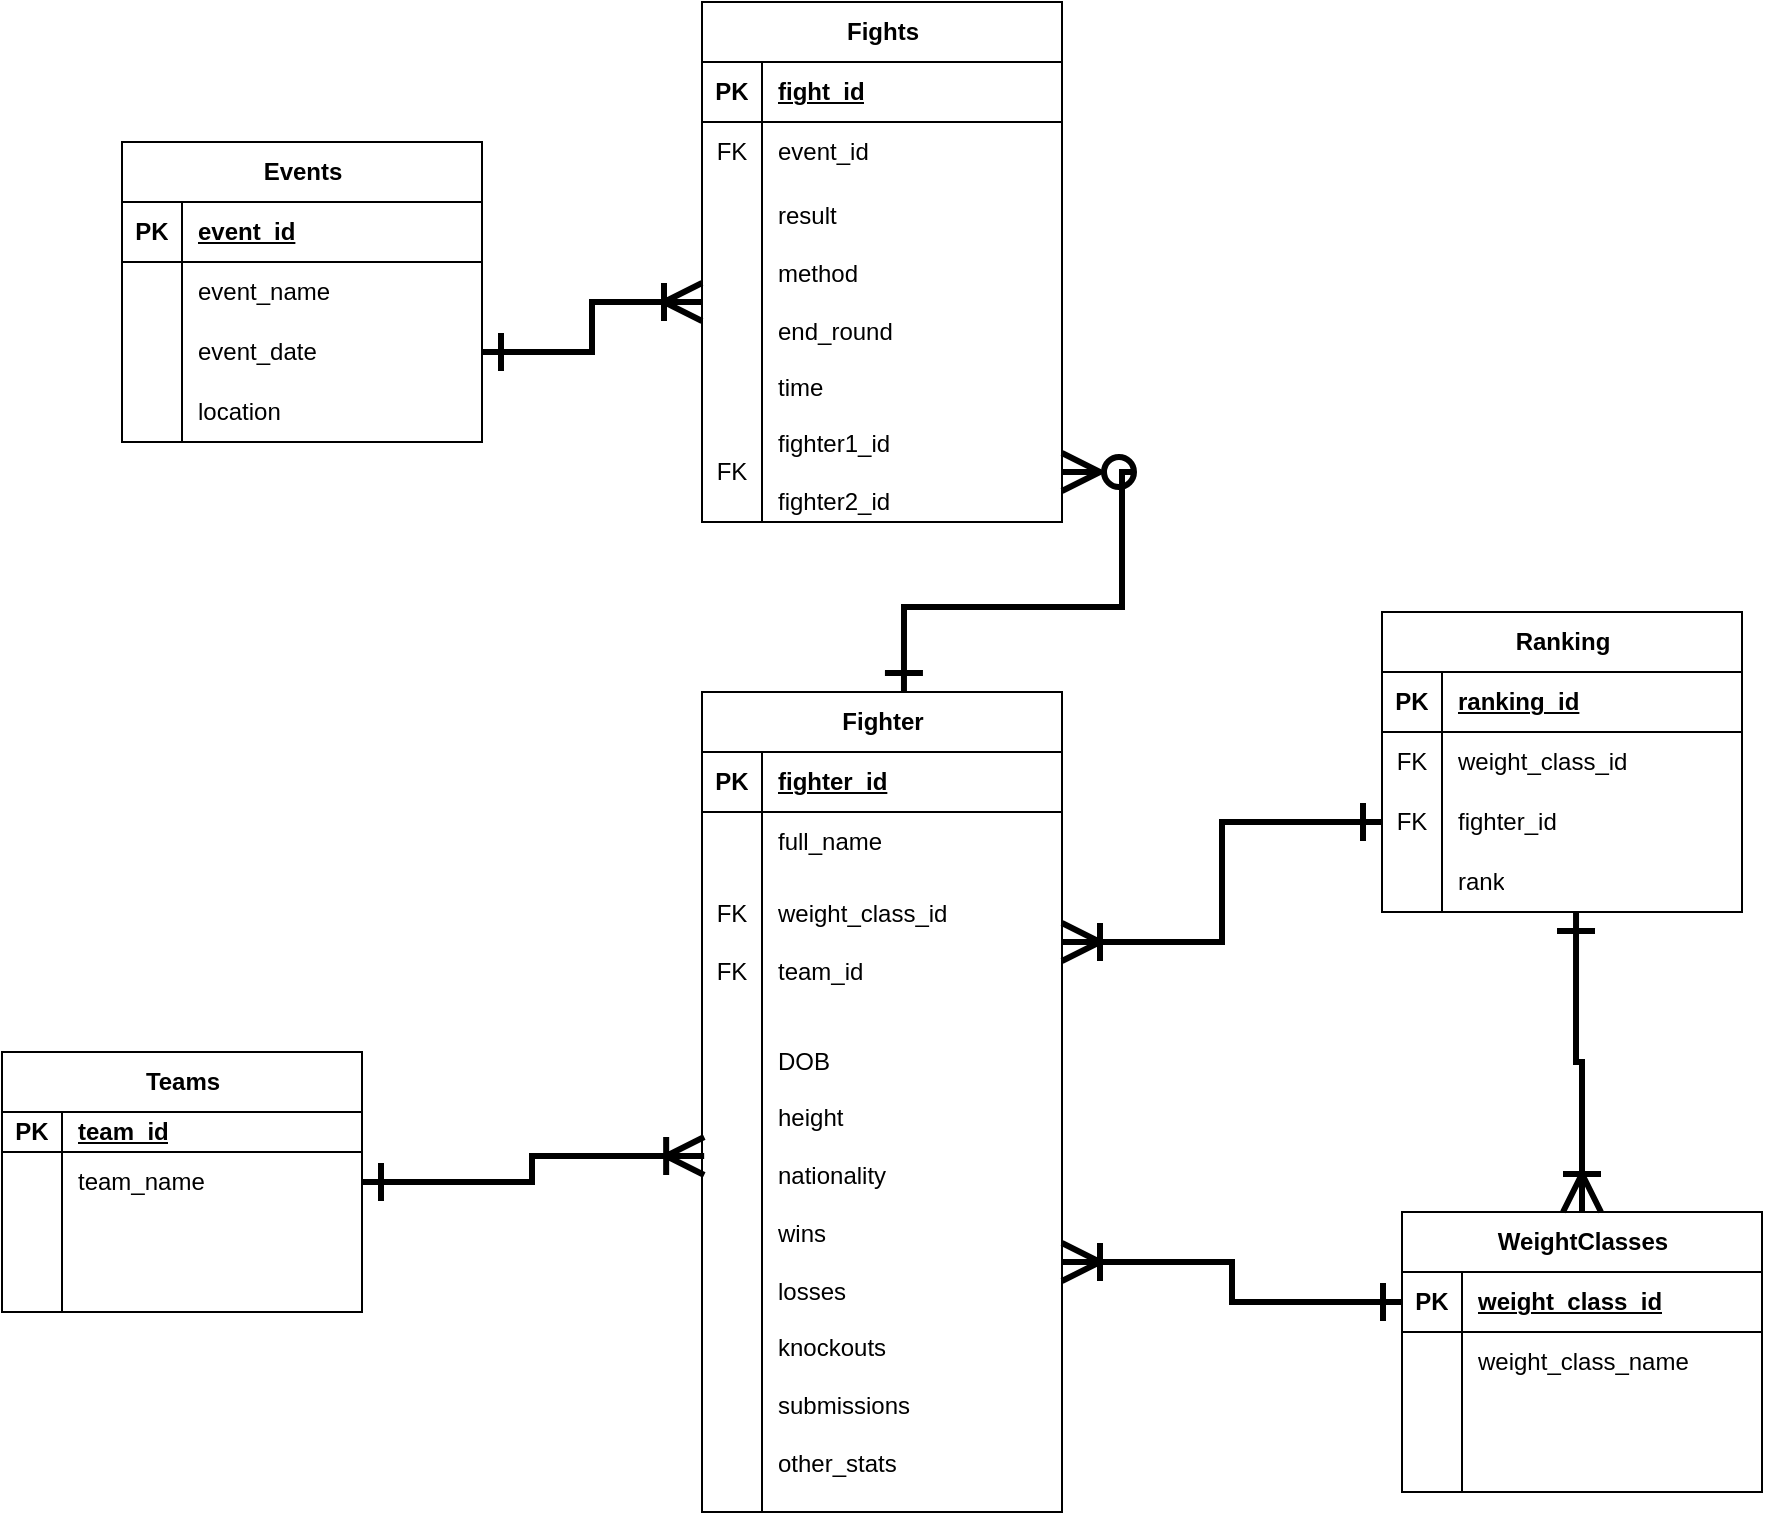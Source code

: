 <mxfile version="21.6.8" type="device">
  <diagram name="Page-1" id="QhLzToUmeoW8sKK9eXe5">
    <mxGraphModel dx="2276" dy="2014" grid="1" gridSize="5" guides="1" tooltips="1" connect="1" arrows="1" fold="1" page="1" pageScale="1" pageWidth="827" pageHeight="1169" math="0" shadow="0">
      <root>
        <mxCell id="0" />
        <mxCell id="1" parent="0" />
        <mxCell id="Fpl5_LGQsiG1ut-LcrYJ-2" value="Teams" style="shape=table;startSize=30;container=1;collapsible=1;childLayout=tableLayout;fixedRows=1;rowLines=0;fontStyle=1;align=center;resizeLast=1;html=1;" vertex="1" parent="1">
          <mxGeometry x="-260" y="850" width="180" height="130" as="geometry" />
        </mxCell>
        <mxCell id="Fpl5_LGQsiG1ut-LcrYJ-3" value="" style="shape=tableRow;horizontal=0;startSize=0;swimlaneHead=0;swimlaneBody=0;fillColor=none;collapsible=0;dropTarget=0;points=[[0,0.5],[1,0.5]];portConstraint=eastwest;top=0;left=0;right=0;bottom=1;" vertex="1" parent="Fpl5_LGQsiG1ut-LcrYJ-2">
          <mxGeometry y="30" width="180" height="20" as="geometry" />
        </mxCell>
        <mxCell id="Fpl5_LGQsiG1ut-LcrYJ-4" value="PK" style="shape=partialRectangle;connectable=0;fillColor=none;top=0;left=0;bottom=0;right=0;fontStyle=1;overflow=hidden;whiteSpace=wrap;html=1;" vertex="1" parent="Fpl5_LGQsiG1ut-LcrYJ-3">
          <mxGeometry width="30" height="20" as="geometry">
            <mxRectangle width="30" height="20" as="alternateBounds" />
          </mxGeometry>
        </mxCell>
        <mxCell id="Fpl5_LGQsiG1ut-LcrYJ-5" value="team_id" style="shape=partialRectangle;connectable=0;fillColor=none;top=0;left=0;bottom=0;right=0;align=left;spacingLeft=6;fontStyle=5;overflow=hidden;whiteSpace=wrap;html=1;" vertex="1" parent="Fpl5_LGQsiG1ut-LcrYJ-3">
          <mxGeometry x="30" width="150" height="20" as="geometry">
            <mxRectangle width="150" height="20" as="alternateBounds" />
          </mxGeometry>
        </mxCell>
        <mxCell id="Fpl5_LGQsiG1ut-LcrYJ-6" value="" style="shape=tableRow;horizontal=0;startSize=0;swimlaneHead=0;swimlaneBody=0;fillColor=none;collapsible=0;dropTarget=0;points=[[0,0.5],[1,0.5]];portConstraint=eastwest;top=0;left=0;right=0;bottom=0;" vertex="1" parent="Fpl5_LGQsiG1ut-LcrYJ-2">
          <mxGeometry y="50" width="180" height="30" as="geometry" />
        </mxCell>
        <mxCell id="Fpl5_LGQsiG1ut-LcrYJ-7" value="" style="shape=partialRectangle;connectable=0;fillColor=none;top=0;left=0;bottom=0;right=0;editable=1;overflow=hidden;whiteSpace=wrap;html=1;" vertex="1" parent="Fpl5_LGQsiG1ut-LcrYJ-6">
          <mxGeometry width="30" height="30" as="geometry">
            <mxRectangle width="30" height="30" as="alternateBounds" />
          </mxGeometry>
        </mxCell>
        <mxCell id="Fpl5_LGQsiG1ut-LcrYJ-8" value="team_name" style="shape=partialRectangle;connectable=0;fillColor=none;top=0;left=0;bottom=0;right=0;align=left;spacingLeft=6;overflow=hidden;whiteSpace=wrap;html=1;" vertex="1" parent="Fpl5_LGQsiG1ut-LcrYJ-6">
          <mxGeometry x="30" width="150" height="30" as="geometry">
            <mxRectangle width="150" height="30" as="alternateBounds" />
          </mxGeometry>
        </mxCell>
        <mxCell id="Fpl5_LGQsiG1ut-LcrYJ-9" value="" style="shape=tableRow;horizontal=0;startSize=0;swimlaneHead=0;swimlaneBody=0;fillColor=none;collapsible=0;dropTarget=0;points=[[0,0.5],[1,0.5]];portConstraint=eastwest;top=0;left=0;right=0;bottom=0;" vertex="1" parent="Fpl5_LGQsiG1ut-LcrYJ-2">
          <mxGeometry y="80" width="180" height="30" as="geometry" />
        </mxCell>
        <mxCell id="Fpl5_LGQsiG1ut-LcrYJ-10" value="" style="shape=partialRectangle;connectable=0;fillColor=none;top=0;left=0;bottom=0;right=0;editable=1;overflow=hidden;whiteSpace=wrap;html=1;" vertex="1" parent="Fpl5_LGQsiG1ut-LcrYJ-9">
          <mxGeometry width="30" height="30" as="geometry">
            <mxRectangle width="30" height="30" as="alternateBounds" />
          </mxGeometry>
        </mxCell>
        <mxCell id="Fpl5_LGQsiG1ut-LcrYJ-11" value="" style="shape=partialRectangle;connectable=0;fillColor=none;top=0;left=0;bottom=0;right=0;align=left;spacingLeft=6;overflow=hidden;whiteSpace=wrap;html=1;" vertex="1" parent="Fpl5_LGQsiG1ut-LcrYJ-9">
          <mxGeometry x="30" width="150" height="30" as="geometry">
            <mxRectangle width="150" height="30" as="alternateBounds" />
          </mxGeometry>
        </mxCell>
        <mxCell id="Fpl5_LGQsiG1ut-LcrYJ-12" value="" style="shape=tableRow;horizontal=0;startSize=0;swimlaneHead=0;swimlaneBody=0;fillColor=none;collapsible=0;dropTarget=0;points=[[0,0.5],[1,0.5]];portConstraint=eastwest;top=0;left=0;right=0;bottom=0;" vertex="1" parent="Fpl5_LGQsiG1ut-LcrYJ-2">
          <mxGeometry y="110" width="180" height="20" as="geometry" />
        </mxCell>
        <mxCell id="Fpl5_LGQsiG1ut-LcrYJ-13" value="" style="shape=partialRectangle;connectable=0;fillColor=none;top=0;left=0;bottom=0;right=0;editable=1;overflow=hidden;whiteSpace=wrap;html=1;" vertex="1" parent="Fpl5_LGQsiG1ut-LcrYJ-12">
          <mxGeometry width="30" height="20" as="geometry">
            <mxRectangle width="30" height="20" as="alternateBounds" />
          </mxGeometry>
        </mxCell>
        <mxCell id="Fpl5_LGQsiG1ut-LcrYJ-14" value="" style="shape=partialRectangle;connectable=0;fillColor=none;top=0;left=0;bottom=0;right=0;align=left;spacingLeft=6;overflow=hidden;whiteSpace=wrap;html=1;" vertex="1" parent="Fpl5_LGQsiG1ut-LcrYJ-12">
          <mxGeometry x="30" width="150" height="20" as="geometry">
            <mxRectangle width="150" height="20" as="alternateBounds" />
          </mxGeometry>
        </mxCell>
        <mxCell id="Fpl5_LGQsiG1ut-LcrYJ-15" value="WeightClasses" style="shape=table;startSize=30;container=1;collapsible=1;childLayout=tableLayout;fixedRows=1;rowLines=0;fontStyle=1;align=center;resizeLast=1;html=1;" vertex="1" parent="1">
          <mxGeometry x="440" y="930" width="180" height="140" as="geometry" />
        </mxCell>
        <mxCell id="Fpl5_LGQsiG1ut-LcrYJ-16" value="" style="shape=tableRow;horizontal=0;startSize=0;swimlaneHead=0;swimlaneBody=0;fillColor=none;collapsible=0;dropTarget=0;points=[[0,0.5],[1,0.5]];portConstraint=eastwest;top=0;left=0;right=0;bottom=1;" vertex="1" parent="Fpl5_LGQsiG1ut-LcrYJ-15">
          <mxGeometry y="30" width="180" height="30" as="geometry" />
        </mxCell>
        <mxCell id="Fpl5_LGQsiG1ut-LcrYJ-17" value="PK" style="shape=partialRectangle;connectable=0;fillColor=none;top=0;left=0;bottom=0;right=0;fontStyle=1;overflow=hidden;whiteSpace=wrap;html=1;" vertex="1" parent="Fpl5_LGQsiG1ut-LcrYJ-16">
          <mxGeometry width="30" height="30" as="geometry">
            <mxRectangle width="30" height="30" as="alternateBounds" />
          </mxGeometry>
        </mxCell>
        <mxCell id="Fpl5_LGQsiG1ut-LcrYJ-18" value="weight_class_id" style="shape=partialRectangle;connectable=0;fillColor=none;top=0;left=0;bottom=0;right=0;align=left;spacingLeft=6;fontStyle=5;overflow=hidden;whiteSpace=wrap;html=1;" vertex="1" parent="Fpl5_LGQsiG1ut-LcrYJ-16">
          <mxGeometry x="30" width="150" height="30" as="geometry">
            <mxRectangle width="150" height="30" as="alternateBounds" />
          </mxGeometry>
        </mxCell>
        <mxCell id="Fpl5_LGQsiG1ut-LcrYJ-19" value="" style="shape=tableRow;horizontal=0;startSize=0;swimlaneHead=0;swimlaneBody=0;fillColor=none;collapsible=0;dropTarget=0;points=[[0,0.5],[1,0.5]];portConstraint=eastwest;top=0;left=0;right=0;bottom=0;" vertex="1" parent="Fpl5_LGQsiG1ut-LcrYJ-15">
          <mxGeometry y="60" width="180" height="30" as="geometry" />
        </mxCell>
        <mxCell id="Fpl5_LGQsiG1ut-LcrYJ-20" value="" style="shape=partialRectangle;connectable=0;fillColor=none;top=0;left=0;bottom=0;right=0;editable=1;overflow=hidden;whiteSpace=wrap;html=1;" vertex="1" parent="Fpl5_LGQsiG1ut-LcrYJ-19">
          <mxGeometry width="30" height="30" as="geometry">
            <mxRectangle width="30" height="30" as="alternateBounds" />
          </mxGeometry>
        </mxCell>
        <mxCell id="Fpl5_LGQsiG1ut-LcrYJ-21" value="weight_class_name" style="shape=partialRectangle;connectable=0;fillColor=none;top=0;left=0;bottom=0;right=0;align=left;spacingLeft=6;overflow=hidden;whiteSpace=wrap;html=1;" vertex="1" parent="Fpl5_LGQsiG1ut-LcrYJ-19">
          <mxGeometry x="30" width="150" height="30" as="geometry">
            <mxRectangle width="150" height="30" as="alternateBounds" />
          </mxGeometry>
        </mxCell>
        <mxCell id="Fpl5_LGQsiG1ut-LcrYJ-22" value="" style="shape=tableRow;horizontal=0;startSize=0;swimlaneHead=0;swimlaneBody=0;fillColor=none;collapsible=0;dropTarget=0;points=[[0,0.5],[1,0.5]];portConstraint=eastwest;top=0;left=0;right=0;bottom=0;" vertex="1" parent="Fpl5_LGQsiG1ut-LcrYJ-15">
          <mxGeometry y="90" width="180" height="30" as="geometry" />
        </mxCell>
        <mxCell id="Fpl5_LGQsiG1ut-LcrYJ-23" value="" style="shape=partialRectangle;connectable=0;fillColor=none;top=0;left=0;bottom=0;right=0;editable=1;overflow=hidden;whiteSpace=wrap;html=1;" vertex="1" parent="Fpl5_LGQsiG1ut-LcrYJ-22">
          <mxGeometry width="30" height="30" as="geometry">
            <mxRectangle width="30" height="30" as="alternateBounds" />
          </mxGeometry>
        </mxCell>
        <mxCell id="Fpl5_LGQsiG1ut-LcrYJ-24" value="" style="shape=partialRectangle;connectable=0;fillColor=none;top=0;left=0;bottom=0;right=0;align=left;spacingLeft=6;overflow=hidden;whiteSpace=wrap;html=1;" vertex="1" parent="Fpl5_LGQsiG1ut-LcrYJ-22">
          <mxGeometry x="30" width="150" height="30" as="geometry">
            <mxRectangle width="150" height="30" as="alternateBounds" />
          </mxGeometry>
        </mxCell>
        <mxCell id="Fpl5_LGQsiG1ut-LcrYJ-25" value="" style="shape=tableRow;horizontal=0;startSize=0;swimlaneHead=0;swimlaneBody=0;fillColor=none;collapsible=0;dropTarget=0;points=[[0,0.5],[1,0.5]];portConstraint=eastwest;top=0;left=0;right=0;bottom=0;" vertex="1" parent="Fpl5_LGQsiG1ut-LcrYJ-15">
          <mxGeometry y="120" width="180" height="20" as="geometry" />
        </mxCell>
        <mxCell id="Fpl5_LGQsiG1ut-LcrYJ-26" value="" style="shape=partialRectangle;connectable=0;fillColor=none;top=0;left=0;bottom=0;right=0;editable=1;overflow=hidden;whiteSpace=wrap;html=1;" vertex="1" parent="Fpl5_LGQsiG1ut-LcrYJ-25">
          <mxGeometry width="30" height="20" as="geometry">
            <mxRectangle width="30" height="20" as="alternateBounds" />
          </mxGeometry>
        </mxCell>
        <mxCell id="Fpl5_LGQsiG1ut-LcrYJ-27" value="" style="shape=partialRectangle;connectable=0;fillColor=none;top=0;left=0;bottom=0;right=0;align=left;spacingLeft=6;overflow=hidden;whiteSpace=wrap;html=1;" vertex="1" parent="Fpl5_LGQsiG1ut-LcrYJ-25">
          <mxGeometry x="30" width="150" height="20" as="geometry">
            <mxRectangle width="150" height="20" as="alternateBounds" />
          </mxGeometry>
        </mxCell>
        <mxCell id="Fpl5_LGQsiG1ut-LcrYJ-28" value="Fights" style="shape=table;startSize=30;container=1;collapsible=1;childLayout=tableLayout;fixedRows=1;rowLines=0;fontStyle=1;align=center;resizeLast=1;html=1;" vertex="1" parent="1">
          <mxGeometry x="90" y="325" width="180" height="260" as="geometry" />
        </mxCell>
        <mxCell id="Fpl5_LGQsiG1ut-LcrYJ-29" value="" style="shape=tableRow;horizontal=0;startSize=0;swimlaneHead=0;swimlaneBody=0;fillColor=none;collapsible=0;dropTarget=0;points=[[0,0.5],[1,0.5]];portConstraint=eastwest;top=0;left=0;right=0;bottom=1;" vertex="1" parent="Fpl5_LGQsiG1ut-LcrYJ-28">
          <mxGeometry y="30" width="180" height="30" as="geometry" />
        </mxCell>
        <mxCell id="Fpl5_LGQsiG1ut-LcrYJ-30" value="PK" style="shape=partialRectangle;connectable=0;fillColor=none;top=0;left=0;bottom=0;right=0;fontStyle=1;overflow=hidden;whiteSpace=wrap;html=1;" vertex="1" parent="Fpl5_LGQsiG1ut-LcrYJ-29">
          <mxGeometry width="30" height="30" as="geometry">
            <mxRectangle width="30" height="30" as="alternateBounds" />
          </mxGeometry>
        </mxCell>
        <mxCell id="Fpl5_LGQsiG1ut-LcrYJ-31" value="fight_id" style="shape=partialRectangle;connectable=0;fillColor=none;top=0;left=0;bottom=0;right=0;align=left;spacingLeft=6;fontStyle=5;overflow=hidden;whiteSpace=wrap;html=1;" vertex="1" parent="Fpl5_LGQsiG1ut-LcrYJ-29">
          <mxGeometry x="30" width="150" height="30" as="geometry">
            <mxRectangle width="150" height="30" as="alternateBounds" />
          </mxGeometry>
        </mxCell>
        <mxCell id="Fpl5_LGQsiG1ut-LcrYJ-32" value="" style="shape=tableRow;horizontal=0;startSize=0;swimlaneHead=0;swimlaneBody=0;fillColor=none;collapsible=0;dropTarget=0;points=[[0,0.5],[1,0.5]];portConstraint=eastwest;top=0;left=0;right=0;bottom=0;" vertex="1" parent="Fpl5_LGQsiG1ut-LcrYJ-28">
          <mxGeometry y="60" width="180" height="30" as="geometry" />
        </mxCell>
        <mxCell id="Fpl5_LGQsiG1ut-LcrYJ-33" value="FK" style="shape=partialRectangle;connectable=0;fillColor=none;top=0;left=0;bottom=0;right=0;editable=1;overflow=hidden;whiteSpace=wrap;html=1;" vertex="1" parent="Fpl5_LGQsiG1ut-LcrYJ-32">
          <mxGeometry width="30" height="30" as="geometry">
            <mxRectangle width="30" height="30" as="alternateBounds" />
          </mxGeometry>
        </mxCell>
        <mxCell id="Fpl5_LGQsiG1ut-LcrYJ-34" value="event_id" style="shape=partialRectangle;connectable=0;fillColor=none;top=0;left=0;bottom=0;right=0;align=left;spacingLeft=6;overflow=hidden;whiteSpace=wrap;html=1;" vertex="1" parent="Fpl5_LGQsiG1ut-LcrYJ-32">
          <mxGeometry x="30" width="150" height="30" as="geometry">
            <mxRectangle width="150" height="30" as="alternateBounds" />
          </mxGeometry>
        </mxCell>
        <mxCell id="Fpl5_LGQsiG1ut-LcrYJ-35" value="" style="shape=tableRow;horizontal=0;startSize=0;swimlaneHead=0;swimlaneBody=0;fillColor=none;collapsible=0;dropTarget=0;points=[[0,0.5],[1,0.5]];portConstraint=eastwest;top=0;left=0;right=0;bottom=0;" vertex="1" parent="Fpl5_LGQsiG1ut-LcrYJ-28">
          <mxGeometry y="90" width="180" height="120" as="geometry" />
        </mxCell>
        <mxCell id="Fpl5_LGQsiG1ut-LcrYJ-36" value="" style="shape=partialRectangle;connectable=0;fillColor=none;top=0;left=0;bottom=0;right=0;editable=1;overflow=hidden;whiteSpace=wrap;html=1;" vertex="1" parent="Fpl5_LGQsiG1ut-LcrYJ-35">
          <mxGeometry width="30" height="120" as="geometry">
            <mxRectangle width="30" height="120" as="alternateBounds" />
          </mxGeometry>
        </mxCell>
        <mxCell id="Fpl5_LGQsiG1ut-LcrYJ-37" value="result&lt;br&gt;&lt;br&gt;method&lt;br&gt;&lt;br&gt;end_round&lt;br&gt;&lt;br&gt;time" style="shape=partialRectangle;connectable=0;fillColor=none;top=0;left=0;bottom=0;right=0;align=left;spacingLeft=6;overflow=hidden;whiteSpace=wrap;html=1;" vertex="1" parent="Fpl5_LGQsiG1ut-LcrYJ-35">
          <mxGeometry x="30" width="150" height="120" as="geometry">
            <mxRectangle width="150" height="120" as="alternateBounds" />
          </mxGeometry>
        </mxCell>
        <mxCell id="Fpl5_LGQsiG1ut-LcrYJ-38" value="" style="shape=tableRow;horizontal=0;startSize=0;swimlaneHead=0;swimlaneBody=0;fillColor=none;collapsible=0;dropTarget=0;points=[[0,0.5],[1,0.5]];portConstraint=eastwest;top=0;left=0;right=0;bottom=0;" vertex="1" parent="Fpl5_LGQsiG1ut-LcrYJ-28">
          <mxGeometry y="210" width="180" height="50" as="geometry" />
        </mxCell>
        <mxCell id="Fpl5_LGQsiG1ut-LcrYJ-39" value="FK" style="shape=partialRectangle;connectable=0;fillColor=none;top=0;left=0;bottom=0;right=0;editable=1;overflow=hidden;whiteSpace=wrap;html=1;" vertex="1" parent="Fpl5_LGQsiG1ut-LcrYJ-38">
          <mxGeometry width="30" height="50" as="geometry">
            <mxRectangle width="30" height="50" as="alternateBounds" />
          </mxGeometry>
        </mxCell>
        <mxCell id="Fpl5_LGQsiG1ut-LcrYJ-40" value="fighter1_id&lt;br&gt;&lt;br&gt;fighter2_id" style="shape=partialRectangle;connectable=0;fillColor=none;top=0;left=0;bottom=0;right=0;align=left;spacingLeft=6;overflow=hidden;whiteSpace=wrap;html=1;" vertex="1" parent="Fpl5_LGQsiG1ut-LcrYJ-38">
          <mxGeometry x="30" width="150" height="50" as="geometry">
            <mxRectangle width="150" height="50" as="alternateBounds" />
          </mxGeometry>
        </mxCell>
        <mxCell id="Fpl5_LGQsiG1ut-LcrYJ-41" value="Ranking" style="shape=table;startSize=30;container=1;collapsible=1;childLayout=tableLayout;fixedRows=1;rowLines=0;fontStyle=1;align=center;resizeLast=1;html=1;" vertex="1" parent="1">
          <mxGeometry x="430" y="630" width="180" height="150" as="geometry" />
        </mxCell>
        <mxCell id="Fpl5_LGQsiG1ut-LcrYJ-42" value="" style="shape=tableRow;horizontal=0;startSize=0;swimlaneHead=0;swimlaneBody=0;fillColor=none;collapsible=0;dropTarget=0;points=[[0,0.5],[1,0.5]];portConstraint=eastwest;top=0;left=0;right=0;bottom=1;" vertex="1" parent="Fpl5_LGQsiG1ut-LcrYJ-41">
          <mxGeometry y="30" width="180" height="30" as="geometry" />
        </mxCell>
        <mxCell id="Fpl5_LGQsiG1ut-LcrYJ-43" value="PK" style="shape=partialRectangle;connectable=0;fillColor=none;top=0;left=0;bottom=0;right=0;fontStyle=1;overflow=hidden;whiteSpace=wrap;html=1;" vertex="1" parent="Fpl5_LGQsiG1ut-LcrYJ-42">
          <mxGeometry width="30" height="30" as="geometry">
            <mxRectangle width="30" height="30" as="alternateBounds" />
          </mxGeometry>
        </mxCell>
        <mxCell id="Fpl5_LGQsiG1ut-LcrYJ-44" value="ranking_id" style="shape=partialRectangle;connectable=0;fillColor=none;top=0;left=0;bottom=0;right=0;align=left;spacingLeft=6;fontStyle=5;overflow=hidden;whiteSpace=wrap;html=1;" vertex="1" parent="Fpl5_LGQsiG1ut-LcrYJ-42">
          <mxGeometry x="30" width="150" height="30" as="geometry">
            <mxRectangle width="150" height="30" as="alternateBounds" />
          </mxGeometry>
        </mxCell>
        <mxCell id="Fpl5_LGQsiG1ut-LcrYJ-45" value="" style="shape=tableRow;horizontal=0;startSize=0;swimlaneHead=0;swimlaneBody=0;fillColor=none;collapsible=0;dropTarget=0;points=[[0,0.5],[1,0.5]];portConstraint=eastwest;top=0;left=0;right=0;bottom=0;" vertex="1" parent="Fpl5_LGQsiG1ut-LcrYJ-41">
          <mxGeometry y="60" width="180" height="30" as="geometry" />
        </mxCell>
        <mxCell id="Fpl5_LGQsiG1ut-LcrYJ-46" value="FK" style="shape=partialRectangle;connectable=0;fillColor=none;top=0;left=0;bottom=0;right=0;editable=1;overflow=hidden;whiteSpace=wrap;html=1;" vertex="1" parent="Fpl5_LGQsiG1ut-LcrYJ-45">
          <mxGeometry width="30" height="30" as="geometry">
            <mxRectangle width="30" height="30" as="alternateBounds" />
          </mxGeometry>
        </mxCell>
        <mxCell id="Fpl5_LGQsiG1ut-LcrYJ-47" value="weight_class_id" style="shape=partialRectangle;connectable=0;fillColor=none;top=0;left=0;bottom=0;right=0;align=left;spacingLeft=6;overflow=hidden;whiteSpace=wrap;html=1;" vertex="1" parent="Fpl5_LGQsiG1ut-LcrYJ-45">
          <mxGeometry x="30" width="150" height="30" as="geometry">
            <mxRectangle width="150" height="30" as="alternateBounds" />
          </mxGeometry>
        </mxCell>
        <mxCell id="Fpl5_LGQsiG1ut-LcrYJ-48" value="" style="shape=tableRow;horizontal=0;startSize=0;swimlaneHead=0;swimlaneBody=0;fillColor=none;collapsible=0;dropTarget=0;points=[[0,0.5],[1,0.5]];portConstraint=eastwest;top=0;left=0;right=0;bottom=0;" vertex="1" parent="Fpl5_LGQsiG1ut-LcrYJ-41">
          <mxGeometry y="90" width="180" height="30" as="geometry" />
        </mxCell>
        <mxCell id="Fpl5_LGQsiG1ut-LcrYJ-49" value="FK" style="shape=partialRectangle;connectable=0;fillColor=none;top=0;left=0;bottom=0;right=0;editable=1;overflow=hidden;whiteSpace=wrap;html=1;" vertex="1" parent="Fpl5_LGQsiG1ut-LcrYJ-48">
          <mxGeometry width="30" height="30" as="geometry">
            <mxRectangle width="30" height="30" as="alternateBounds" />
          </mxGeometry>
        </mxCell>
        <mxCell id="Fpl5_LGQsiG1ut-LcrYJ-50" value="fighter_id" style="shape=partialRectangle;connectable=0;fillColor=none;top=0;left=0;bottom=0;right=0;align=left;spacingLeft=6;overflow=hidden;whiteSpace=wrap;html=1;" vertex="1" parent="Fpl5_LGQsiG1ut-LcrYJ-48">
          <mxGeometry x="30" width="150" height="30" as="geometry">
            <mxRectangle width="150" height="30" as="alternateBounds" />
          </mxGeometry>
        </mxCell>
        <mxCell id="Fpl5_LGQsiG1ut-LcrYJ-51" value="" style="shape=tableRow;horizontal=0;startSize=0;swimlaneHead=0;swimlaneBody=0;fillColor=none;collapsible=0;dropTarget=0;points=[[0,0.5],[1,0.5]];portConstraint=eastwest;top=0;left=0;right=0;bottom=0;" vertex="1" parent="Fpl5_LGQsiG1ut-LcrYJ-41">
          <mxGeometry y="120" width="180" height="30" as="geometry" />
        </mxCell>
        <mxCell id="Fpl5_LGQsiG1ut-LcrYJ-52" value="" style="shape=partialRectangle;connectable=0;fillColor=none;top=0;left=0;bottom=0;right=0;editable=1;overflow=hidden;whiteSpace=wrap;html=1;" vertex="1" parent="Fpl5_LGQsiG1ut-LcrYJ-51">
          <mxGeometry width="30" height="30" as="geometry">
            <mxRectangle width="30" height="30" as="alternateBounds" />
          </mxGeometry>
        </mxCell>
        <mxCell id="Fpl5_LGQsiG1ut-LcrYJ-53" value="rank" style="shape=partialRectangle;connectable=0;fillColor=none;top=0;left=0;bottom=0;right=0;align=left;spacingLeft=6;overflow=hidden;whiteSpace=wrap;html=1;" vertex="1" parent="Fpl5_LGQsiG1ut-LcrYJ-51">
          <mxGeometry x="30" width="150" height="30" as="geometry">
            <mxRectangle width="150" height="30" as="alternateBounds" />
          </mxGeometry>
        </mxCell>
        <mxCell id="Fpl5_LGQsiG1ut-LcrYJ-54" value="Fighter" style="shape=table;startSize=30;container=1;collapsible=1;childLayout=tableLayout;fixedRows=1;rowLines=0;fontStyle=1;align=center;resizeLast=1;html=1;" vertex="1" parent="1">
          <mxGeometry x="90" y="670" width="180" height="410" as="geometry" />
        </mxCell>
        <mxCell id="Fpl5_LGQsiG1ut-LcrYJ-55" value="" style="shape=tableRow;horizontal=0;startSize=0;swimlaneHead=0;swimlaneBody=0;fillColor=none;collapsible=0;dropTarget=0;points=[[0,0.5],[1,0.5]];portConstraint=eastwest;top=0;left=0;right=0;bottom=1;" vertex="1" parent="Fpl5_LGQsiG1ut-LcrYJ-54">
          <mxGeometry y="30" width="180" height="30" as="geometry" />
        </mxCell>
        <mxCell id="Fpl5_LGQsiG1ut-LcrYJ-56" value="PK" style="shape=partialRectangle;connectable=0;fillColor=none;top=0;left=0;bottom=0;right=0;fontStyle=1;overflow=hidden;whiteSpace=wrap;html=1;" vertex="1" parent="Fpl5_LGQsiG1ut-LcrYJ-55">
          <mxGeometry width="30" height="30" as="geometry">
            <mxRectangle width="30" height="30" as="alternateBounds" />
          </mxGeometry>
        </mxCell>
        <mxCell id="Fpl5_LGQsiG1ut-LcrYJ-57" value="fighter_id" style="shape=partialRectangle;connectable=0;fillColor=none;top=0;left=0;bottom=0;right=0;align=left;spacingLeft=6;fontStyle=5;overflow=hidden;whiteSpace=wrap;html=1;" vertex="1" parent="Fpl5_LGQsiG1ut-LcrYJ-55">
          <mxGeometry x="30" width="150" height="30" as="geometry">
            <mxRectangle width="150" height="30" as="alternateBounds" />
          </mxGeometry>
        </mxCell>
        <mxCell id="Fpl5_LGQsiG1ut-LcrYJ-58" value="" style="shape=tableRow;horizontal=0;startSize=0;swimlaneHead=0;swimlaneBody=0;fillColor=none;collapsible=0;dropTarget=0;points=[[0,0.5],[1,0.5]];portConstraint=eastwest;top=0;left=0;right=0;bottom=0;" vertex="1" parent="Fpl5_LGQsiG1ut-LcrYJ-54">
          <mxGeometry y="60" width="180" height="30" as="geometry" />
        </mxCell>
        <mxCell id="Fpl5_LGQsiG1ut-LcrYJ-59" value="" style="shape=partialRectangle;connectable=0;fillColor=none;top=0;left=0;bottom=0;right=0;editable=1;overflow=hidden;whiteSpace=wrap;html=1;" vertex="1" parent="Fpl5_LGQsiG1ut-LcrYJ-58">
          <mxGeometry width="30" height="30" as="geometry">
            <mxRectangle width="30" height="30" as="alternateBounds" />
          </mxGeometry>
        </mxCell>
        <mxCell id="Fpl5_LGQsiG1ut-LcrYJ-60" value="full_name" style="shape=partialRectangle;connectable=0;fillColor=none;top=0;left=0;bottom=0;right=0;align=left;spacingLeft=6;overflow=hidden;whiteSpace=wrap;html=1;" vertex="1" parent="Fpl5_LGQsiG1ut-LcrYJ-58">
          <mxGeometry x="30" width="150" height="30" as="geometry">
            <mxRectangle width="150" height="30" as="alternateBounds" />
          </mxGeometry>
        </mxCell>
        <mxCell id="Fpl5_LGQsiG1ut-LcrYJ-61" value="" style="shape=tableRow;horizontal=0;startSize=0;swimlaneHead=0;swimlaneBody=0;fillColor=none;collapsible=0;dropTarget=0;points=[[0,0.5],[1,0.5]];portConstraint=eastwest;top=0;left=0;right=0;bottom=0;" vertex="1" parent="Fpl5_LGQsiG1ut-LcrYJ-54">
          <mxGeometry y="90" width="180" height="70" as="geometry" />
        </mxCell>
        <mxCell id="Fpl5_LGQsiG1ut-LcrYJ-62" value="FK&lt;br&gt;&lt;br&gt;FK" style="shape=partialRectangle;connectable=0;fillColor=none;top=0;left=0;bottom=0;right=0;editable=1;overflow=hidden;whiteSpace=wrap;html=1;" vertex="1" parent="Fpl5_LGQsiG1ut-LcrYJ-61">
          <mxGeometry width="30" height="70" as="geometry">
            <mxRectangle width="30" height="70" as="alternateBounds" />
          </mxGeometry>
        </mxCell>
        <mxCell id="Fpl5_LGQsiG1ut-LcrYJ-63" value="weight_class_id&lt;br&gt;&lt;br&gt;team_id" style="shape=partialRectangle;connectable=0;fillColor=none;top=0;left=0;bottom=0;right=0;align=left;spacingLeft=6;overflow=hidden;whiteSpace=wrap;html=1;" vertex="1" parent="Fpl5_LGQsiG1ut-LcrYJ-61">
          <mxGeometry x="30" width="150" height="70" as="geometry">
            <mxRectangle width="150" height="70" as="alternateBounds" />
          </mxGeometry>
        </mxCell>
        <mxCell id="Fpl5_LGQsiG1ut-LcrYJ-64" value="" style="shape=tableRow;horizontal=0;startSize=0;swimlaneHead=0;swimlaneBody=0;fillColor=none;collapsible=0;dropTarget=0;points=[[0,0.5],[1,0.5]];portConstraint=eastwest;top=0;left=0;right=0;bottom=0;" vertex="1" parent="Fpl5_LGQsiG1ut-LcrYJ-54">
          <mxGeometry y="160" width="180" height="250" as="geometry" />
        </mxCell>
        <mxCell id="Fpl5_LGQsiG1ut-LcrYJ-65" value="" style="shape=partialRectangle;connectable=0;fillColor=none;top=0;left=0;bottom=0;right=0;editable=1;overflow=hidden;whiteSpace=wrap;html=1;" vertex="1" parent="Fpl5_LGQsiG1ut-LcrYJ-64">
          <mxGeometry width="30" height="250" as="geometry">
            <mxRectangle width="30" height="250" as="alternateBounds" />
          </mxGeometry>
        </mxCell>
        <mxCell id="Fpl5_LGQsiG1ut-LcrYJ-66" value="DOB&lt;br&gt;&lt;br&gt;height&lt;br&gt;&lt;br&gt;nationality&lt;br&gt;&lt;br&gt;wins&lt;br&gt;&lt;br&gt;losses&lt;br&gt;&lt;br&gt;knockouts&lt;br&gt;&lt;br&gt;submissions&lt;br&gt;&lt;br&gt;other_stats" style="shape=partialRectangle;connectable=0;fillColor=none;top=0;left=0;bottom=0;right=0;align=left;spacingLeft=6;overflow=hidden;whiteSpace=wrap;html=1;" vertex="1" parent="Fpl5_LGQsiG1ut-LcrYJ-64">
          <mxGeometry x="30" width="150" height="250" as="geometry">
            <mxRectangle width="150" height="250" as="alternateBounds" />
          </mxGeometry>
        </mxCell>
        <mxCell id="Fpl5_LGQsiG1ut-LcrYJ-67" value="Events" style="shape=table;startSize=30;container=1;collapsible=1;childLayout=tableLayout;fixedRows=1;rowLines=0;fontStyle=1;align=center;resizeLast=1;html=1;" vertex="1" parent="1">
          <mxGeometry x="-200" y="395" width="180" height="150" as="geometry" />
        </mxCell>
        <mxCell id="Fpl5_LGQsiG1ut-LcrYJ-68" value="" style="shape=tableRow;horizontal=0;startSize=0;swimlaneHead=0;swimlaneBody=0;fillColor=none;collapsible=0;dropTarget=0;points=[[0,0.5],[1,0.5]];portConstraint=eastwest;top=0;left=0;right=0;bottom=1;" vertex="1" parent="Fpl5_LGQsiG1ut-LcrYJ-67">
          <mxGeometry y="30" width="180" height="30" as="geometry" />
        </mxCell>
        <mxCell id="Fpl5_LGQsiG1ut-LcrYJ-69" value="PK" style="shape=partialRectangle;connectable=0;fillColor=none;top=0;left=0;bottom=0;right=0;fontStyle=1;overflow=hidden;whiteSpace=wrap;html=1;" vertex="1" parent="Fpl5_LGQsiG1ut-LcrYJ-68">
          <mxGeometry width="30" height="30" as="geometry">
            <mxRectangle width="30" height="30" as="alternateBounds" />
          </mxGeometry>
        </mxCell>
        <mxCell id="Fpl5_LGQsiG1ut-LcrYJ-70" value="event_id" style="shape=partialRectangle;connectable=0;fillColor=none;top=0;left=0;bottom=0;right=0;align=left;spacingLeft=6;fontStyle=5;overflow=hidden;whiteSpace=wrap;html=1;" vertex="1" parent="Fpl5_LGQsiG1ut-LcrYJ-68">
          <mxGeometry x="30" width="150" height="30" as="geometry">
            <mxRectangle width="150" height="30" as="alternateBounds" />
          </mxGeometry>
        </mxCell>
        <mxCell id="Fpl5_LGQsiG1ut-LcrYJ-71" value="" style="shape=tableRow;horizontal=0;startSize=0;swimlaneHead=0;swimlaneBody=0;fillColor=none;collapsible=0;dropTarget=0;points=[[0,0.5],[1,0.5]];portConstraint=eastwest;top=0;left=0;right=0;bottom=0;" vertex="1" parent="Fpl5_LGQsiG1ut-LcrYJ-67">
          <mxGeometry y="60" width="180" height="30" as="geometry" />
        </mxCell>
        <mxCell id="Fpl5_LGQsiG1ut-LcrYJ-72" value="" style="shape=partialRectangle;connectable=0;fillColor=none;top=0;left=0;bottom=0;right=0;editable=1;overflow=hidden;whiteSpace=wrap;html=1;" vertex="1" parent="Fpl5_LGQsiG1ut-LcrYJ-71">
          <mxGeometry width="30" height="30" as="geometry">
            <mxRectangle width="30" height="30" as="alternateBounds" />
          </mxGeometry>
        </mxCell>
        <mxCell id="Fpl5_LGQsiG1ut-LcrYJ-73" value="event_name" style="shape=partialRectangle;connectable=0;fillColor=none;top=0;left=0;bottom=0;right=0;align=left;spacingLeft=6;overflow=hidden;whiteSpace=wrap;html=1;" vertex="1" parent="Fpl5_LGQsiG1ut-LcrYJ-71">
          <mxGeometry x="30" width="150" height="30" as="geometry">
            <mxRectangle width="150" height="30" as="alternateBounds" />
          </mxGeometry>
        </mxCell>
        <mxCell id="Fpl5_LGQsiG1ut-LcrYJ-74" value="" style="shape=tableRow;horizontal=0;startSize=0;swimlaneHead=0;swimlaneBody=0;fillColor=none;collapsible=0;dropTarget=0;points=[[0,0.5],[1,0.5]];portConstraint=eastwest;top=0;left=0;right=0;bottom=0;" vertex="1" parent="Fpl5_LGQsiG1ut-LcrYJ-67">
          <mxGeometry y="90" width="180" height="30" as="geometry" />
        </mxCell>
        <mxCell id="Fpl5_LGQsiG1ut-LcrYJ-75" value="" style="shape=partialRectangle;connectable=0;fillColor=none;top=0;left=0;bottom=0;right=0;editable=1;overflow=hidden;whiteSpace=wrap;html=1;" vertex="1" parent="Fpl5_LGQsiG1ut-LcrYJ-74">
          <mxGeometry width="30" height="30" as="geometry">
            <mxRectangle width="30" height="30" as="alternateBounds" />
          </mxGeometry>
        </mxCell>
        <mxCell id="Fpl5_LGQsiG1ut-LcrYJ-76" value="event_date" style="shape=partialRectangle;connectable=0;fillColor=none;top=0;left=0;bottom=0;right=0;align=left;spacingLeft=6;overflow=hidden;whiteSpace=wrap;html=1;" vertex="1" parent="Fpl5_LGQsiG1ut-LcrYJ-74">
          <mxGeometry x="30" width="150" height="30" as="geometry">
            <mxRectangle width="150" height="30" as="alternateBounds" />
          </mxGeometry>
        </mxCell>
        <mxCell id="Fpl5_LGQsiG1ut-LcrYJ-77" value="" style="shape=tableRow;horizontal=0;startSize=0;swimlaneHead=0;swimlaneBody=0;fillColor=none;collapsible=0;dropTarget=0;points=[[0,0.5],[1,0.5]];portConstraint=eastwest;top=0;left=0;right=0;bottom=0;" vertex="1" parent="Fpl5_LGQsiG1ut-LcrYJ-67">
          <mxGeometry y="120" width="180" height="30" as="geometry" />
        </mxCell>
        <mxCell id="Fpl5_LGQsiG1ut-LcrYJ-78" value="" style="shape=partialRectangle;connectable=0;fillColor=none;top=0;left=0;bottom=0;right=0;editable=1;overflow=hidden;whiteSpace=wrap;html=1;" vertex="1" parent="Fpl5_LGQsiG1ut-LcrYJ-77">
          <mxGeometry width="30" height="30" as="geometry">
            <mxRectangle width="30" height="30" as="alternateBounds" />
          </mxGeometry>
        </mxCell>
        <mxCell id="Fpl5_LGQsiG1ut-LcrYJ-79" value="location" style="shape=partialRectangle;connectable=0;fillColor=none;top=0;left=0;bottom=0;right=0;align=left;spacingLeft=6;overflow=hidden;whiteSpace=wrap;html=1;" vertex="1" parent="Fpl5_LGQsiG1ut-LcrYJ-77">
          <mxGeometry x="30" width="150" height="30" as="geometry">
            <mxRectangle width="150" height="30" as="alternateBounds" />
          </mxGeometry>
        </mxCell>
        <mxCell id="Fpl5_LGQsiG1ut-LcrYJ-80" style="edgeStyle=orthogonalEdgeStyle;rounded=0;orthogonalLoop=1;jettySize=auto;html=1;exitX=0;exitY=0.5;exitDx=0;exitDy=0;strokeWidth=3;endArrow=ERoneToMany;endFill=0;endSize=15;startSize=15;startArrow=ERone;startFill=0;" edge="1" parent="1" source="Fpl5_LGQsiG1ut-LcrYJ-16" target="Fpl5_LGQsiG1ut-LcrYJ-64">
          <mxGeometry relative="1" as="geometry">
            <mxPoint x="300" y="850" as="sourcePoint" />
            <mxPoint x="440" y="874" as="targetPoint" />
          </mxGeometry>
        </mxCell>
        <mxCell id="Fpl5_LGQsiG1ut-LcrYJ-81" style="edgeStyle=orthogonalEdgeStyle;rounded=0;orthogonalLoop=1;jettySize=auto;html=1;exitX=1;exitY=0.5;exitDx=0;exitDy=0;entryX=0;entryY=0.5;entryDx=0;entryDy=0;strokeWidth=3;endArrow=ERoneToMany;endFill=0;endSize=15;startSize=15;startArrow=ERone;startFill=0;" edge="1" parent="1" source="Fpl5_LGQsiG1ut-LcrYJ-74" target="Fpl5_LGQsiG1ut-LcrYJ-35">
          <mxGeometry relative="1" as="geometry">
            <mxPoint x="-15" y="516" as="sourcePoint" />
            <mxPoint x="125" y="540" as="targetPoint" />
          </mxGeometry>
        </mxCell>
        <mxCell id="Fpl5_LGQsiG1ut-LcrYJ-82" style="edgeStyle=orthogonalEdgeStyle;rounded=0;orthogonalLoop=1;jettySize=auto;html=1;entryX=1;entryY=0.5;entryDx=0;entryDy=0;strokeWidth=3;endArrow=ERzeroToMany;endFill=0;endSize=15;startSize=15;startArrow=ERone;startFill=0;exitX=0.561;exitY=0;exitDx=0;exitDy=0;exitPerimeter=0;" edge="1" parent="1" source="Fpl5_LGQsiG1ut-LcrYJ-54" target="Fpl5_LGQsiG1ut-LcrYJ-38">
          <mxGeometry relative="1" as="geometry">
            <mxPoint x="202" y="605" as="sourcePoint" />
            <mxPoint x="50" y="680" as="targetPoint" />
          </mxGeometry>
        </mxCell>
        <mxCell id="Fpl5_LGQsiG1ut-LcrYJ-84" style="edgeStyle=orthogonalEdgeStyle;rounded=0;orthogonalLoop=1;jettySize=auto;html=1;exitX=1;exitY=0.5;exitDx=0;exitDy=0;entryX=0.006;entryY=0.288;entryDx=0;entryDy=0;entryPerimeter=0;strokeWidth=3;endArrow=ERoneToMany;endFill=0;endSize=15;startSize=15;startArrow=ERone;startFill=0;" edge="1" parent="1" source="Fpl5_LGQsiG1ut-LcrYJ-6" target="Fpl5_LGQsiG1ut-LcrYJ-64">
          <mxGeometry relative="1" as="geometry">
            <mxPoint x="-45" y="790" as="sourcePoint" />
            <mxPoint x="95" y="814" as="targetPoint" />
          </mxGeometry>
        </mxCell>
        <mxCell id="Fpl5_LGQsiG1ut-LcrYJ-85" style="edgeStyle=orthogonalEdgeStyle;rounded=0;orthogonalLoop=1;jettySize=auto;html=1;exitX=0.539;exitY=1;exitDx=0;exitDy=0;strokeWidth=3;endArrow=ERoneToMany;endFill=0;endSize=15;startSize=15;startArrow=ERone;startFill=0;exitPerimeter=0;entryX=0.5;entryY=0;entryDx=0;entryDy=0;" edge="1" parent="1" source="Fpl5_LGQsiG1ut-LcrYJ-51" target="Fpl5_LGQsiG1ut-LcrYJ-15">
          <mxGeometry relative="1" as="geometry">
            <mxPoint x="540" y="839" as="sourcePoint" />
            <mxPoint x="375" y="819" as="targetPoint" />
          </mxGeometry>
        </mxCell>
        <mxCell id="Fpl5_LGQsiG1ut-LcrYJ-86" style="edgeStyle=orthogonalEdgeStyle;rounded=0;orthogonalLoop=1;jettySize=auto;html=1;exitX=0;exitY=0.5;exitDx=0;exitDy=0;strokeWidth=3;endArrow=ERoneToMany;endFill=0;endSize=15;startSize=15;startArrow=ERone;startFill=0;entryX=1;entryY=0.5;entryDx=0;entryDy=0;" edge="1" parent="1" source="Fpl5_LGQsiG1ut-LcrYJ-48" target="Fpl5_LGQsiG1ut-LcrYJ-61">
          <mxGeometry relative="1" as="geometry">
            <mxPoint x="365" y="780" as="sourcePoint" />
            <mxPoint x="368" y="930" as="targetPoint" />
          </mxGeometry>
        </mxCell>
      </root>
    </mxGraphModel>
  </diagram>
</mxfile>
